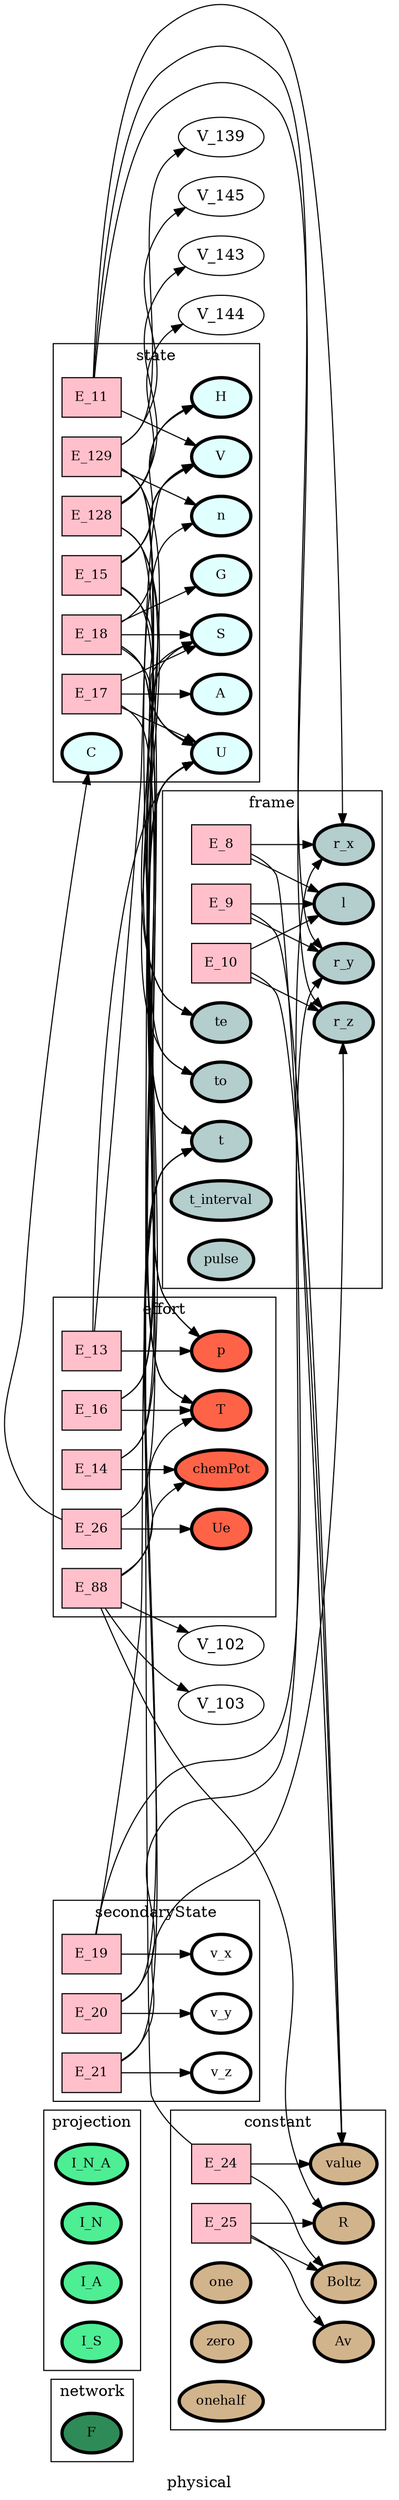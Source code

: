 digraph physical {
label=physical;
rankdir=LR;
subgraph cluster_physical___network {
label=network;
rankdir=LR;
V_10 [fillcolor=seagreen4, fontsize=12, label=F, penwidth=3, style=filled];
}

subgraph cluster_physical___projection {
label=projection;
rankdir=LR;
V_48 [fillcolor=seagreen2, fontsize=12, label=I_N_A, penwidth=3, style=filled];
V_96 [fillcolor=seagreen2, fontsize=12, label=I_N, penwidth=3, style=filled];
V_97 [fillcolor=seagreen2, fontsize=12, label=I_A, penwidth=3, style=filled];
V_98 [fillcolor=seagreen2, fontsize=12, label=I_S, penwidth=3, style=filled];
}

subgraph cluster_physical___differenceOperator {
label=differenceOperator;
rankdir=LR;
}

E_8 -> V_1  [splines=ortho];
E_8 -> V_11  [splines=ortho];
E_9 -> V_1  [splines=ortho];
E_9 -> V_11  [splines=ortho];
E_10 -> V_1  [splines=ortho];
E_10 -> V_11  [splines=ortho];
subgraph cluster_physical___frame {
label=frame;
rankdir=LR;
V_11 [fillcolor=lightcyan3, fontsize=12, label=l, penwidth=3, style=filled];
V_12 [fillcolor=lightcyan3, fontsize=12, label=r_x, penwidth=3, style=filled];
V_13 [fillcolor=lightcyan3, fontsize=12, label=r_y, penwidth=3, style=filled];
V_14 [fillcolor=lightcyan3, fontsize=12, label=r_z, penwidth=3, style=filled];
V_4 [fillcolor=lightcyan3, fontsize=12, label=t, penwidth=3, style=filled];
V_5 [fillcolor=lightcyan3, fontsize=12, label=to, penwidth=3, style=filled];
V_6 [fillcolor=lightcyan3, fontsize=12, label=te, penwidth=3, style=filled];
V_7 [fillcolor=lightcyan3, fontsize=12, label=t_interval, penwidth=3, style=filled];
V_9 [fillcolor=lightcyan3, fontsize=12, label=pulse, penwidth=3, style=filled];
E_8 [fillcolor=pink, fontsize=12, shape=box, style=filled];
E_8 -> V_12  [splines=ortho];
E_9 [fillcolor=pink, fontsize=12, shape=box, style=filled];
E_9 -> V_13  [splines=ortho];
E_10 [fillcolor=pink, fontsize=12, shape=box, style=filled];
E_10 -> V_14  [splines=ortho];
}

E_11 -> V_12  [splines=ortho];
E_11 -> V_13  [splines=ortho];
E_11 -> V_14  [splines=ortho];
E_129 -> V_139  [splines=ortho];
E_129 -> V_145  [splines=ortho];
E_129 -> V_4  [splines=ortho];
E_129 -> V_5  [splines=ortho];
E_129 -> V_6  [splines=ortho];
E_15 -> V_15  [splines=ortho];
E_15 -> V_16  [splines=ortho];
E_15 -> V_20  [splines=ortho];
E_128 -> V_143  [splines=ortho];
E_128 -> V_144  [splines=ortho];
E_128 -> V_4  [splines=ortho];
E_128 -> V_5  [splines=ortho];
E_128 -> V_6  [splines=ortho];
E_17 -> V_16  [splines=ortho];
E_17 -> V_17  [splines=ortho];
E_17 -> V_19  [splines=ortho];
E_18 -> V_15  [splines=ortho];
E_18 -> V_16  [splines=ortho];
E_18 -> V_17  [splines=ortho];
E_18 -> V_19  [splines=ortho];
E_18 -> V_20  [splines=ortho];
subgraph cluster_physical___state {
label=state;
rankdir=LR;
V_15 [fillcolor=lightcyan, fontsize=12, label=V, penwidth=3, style=filled];
V_16 [fillcolor=lightcyan, fontsize=12, label=U, penwidth=3, style=filled];
V_17 [fillcolor=lightcyan, fontsize=12, label=S, penwidth=3, style=filled];
V_18 [fillcolor=lightcyan, fontsize=12, label=n, penwidth=3, style=filled];
V_22 [fillcolor=lightcyan, fontsize=12, label=H, penwidth=3, style=filled];
V_23 [fillcolor=lightcyan, fontsize=12, label=A, penwidth=3, style=filled];
V_24 [fillcolor=lightcyan, fontsize=12, label=G, penwidth=3, style=filled];
V_25 [fillcolor=lightcyan, fontsize=12, label=C, penwidth=3, style=filled];
E_11 [fillcolor=pink, fontsize=12, shape=box, style=filled];
E_11 -> V_15  [splines=ortho];
E_129 [fillcolor=pink, fontsize=12, shape=box, style=filled];
E_129 -> V_18  [splines=ortho];
E_15 [fillcolor=pink, fontsize=12, shape=box, style=filled];
E_15 -> V_22  [splines=ortho];
E_128 [fillcolor=pink, fontsize=12, shape=box, style=filled];
E_128 -> V_22  [splines=ortho];
E_17 [fillcolor=pink, fontsize=12, shape=box, style=filled];
E_17 -> V_23  [splines=ortho];
E_18 [fillcolor=pink, fontsize=12, shape=box, style=filled];
E_18 -> V_24  [splines=ortho];
}

E_24 -> V_1  [splines=ortho];
E_24 -> V_17  [splines=ortho];
E_25 -> V_32  [splines=ortho];
E_25 -> V_33  [splines=ortho];
subgraph cluster_physical___constant {
label=constant;
rankdir=LR;
V_1 [fillcolor=tan, fontsize=12, label=value, penwidth=3, style=filled];
V_2 [fillcolor=tan, fontsize=12, label=one, penwidth=3, style=filled];
V_3 [fillcolor=tan, fontsize=12, label=zero, penwidth=3, style=filled];
V_32 [fillcolor=tan, fontsize=12, label=Av, penwidth=3, style=filled];
V_33 [fillcolor=tan, fontsize=12, label=Boltz, penwidth=3, style=filled];
V_34 [fillcolor=tan, fontsize=12, label=R, penwidth=3, style=filled];
V_8 [fillcolor=tan, fontsize=12, label=onehalf, penwidth=3, style=filled];
E_24 [fillcolor=pink, fontsize=12, shape=box, style=filled];
E_24 -> V_33  [splines=ortho];
E_25 [fillcolor=pink, fontsize=12, shape=box, style=filled];
E_25 -> V_34  [splines=ortho];
}

E_16 -> V_16  [splines=ortho];
E_16 -> V_17  [splines=ortho];
E_13 -> V_15  [splines=ortho];
E_13 -> V_16  [splines=ortho];
E_14 -> V_16  [splines=ortho];
E_14 -> V_18  [splines=ortho];
E_88 -> V_102  [splines=ortho];
E_88 -> V_103  [splines=ortho];
E_88 -> V_19  [splines=ortho];
E_88 -> V_34  [splines=ortho];
E_26 -> V_16  [splines=ortho];
E_26 -> V_25  [splines=ortho];
subgraph cluster_physical___effort {
label=effort;
rankdir=LR;
V_19 [fillcolor=tomato, fontsize=12, label=T, penwidth=3, style=filled];
V_20 [fillcolor=tomato, fontsize=12, label=p, penwidth=3, style=filled];
V_21 [fillcolor=tomato, fontsize=12, label=chemPot, penwidth=3, style=filled];
V_35 [fillcolor=tomato, fontsize=12, label=Ue, penwidth=3, style=filled];
E_16 [fillcolor=pink, fontsize=12, shape=box, style=filled];
E_16 -> V_19  [splines=ortho];
E_13 [fillcolor=pink, fontsize=12, shape=box, style=filled];
E_13 -> V_20  [splines=ortho];
E_14 [fillcolor=pink, fontsize=12, shape=box, style=filled];
E_14 -> V_21  [splines=ortho];
E_88 [fillcolor=pink, fontsize=12, shape=box, style=filled];
E_88 -> V_21  [splines=ortho];
E_26 [fillcolor=pink, fontsize=12, shape=box, style=filled];
E_26 -> V_35  [splines=ortho];
}

E_19 -> V_12  [splines=ortho];
E_19 -> V_4  [splines=ortho];
E_20 -> V_13  [splines=ortho];
E_20 -> V_4  [splines=ortho];
E_21 -> V_14  [splines=ortho];
E_21 -> V_4  [splines=ortho];
subgraph cluster_physical___secondaryState {
label=secondaryState;
rankdir=LR;
V_27 [fillcolor=white, fontsize=12, label=v_x, penwidth=3, style=filled];
V_28 [fillcolor=white, fontsize=12, label=v_y, penwidth=3, style=filled];
V_29 [fillcolor=white, fontsize=12, label=v_z, penwidth=3, style=filled];
E_19 [fillcolor=pink, fontsize=12, shape=box, style=filled];
E_19 -> V_27  [splines=ortho];
E_20 [fillcolor=pink, fontsize=12, shape=box, style=filled];
E_20 -> V_28  [splines=ortho];
E_21 [fillcolor=pink, fontsize=12, shape=box, style=filled];
E_21 -> V_29  [splines=ortho];
}

subgraph cluster_physical___diffState {
label=diffState;
rankdir=LR;
}

subgraph cluster_physical___conversion {
label=conversion;
rankdir=LR;
}

}
